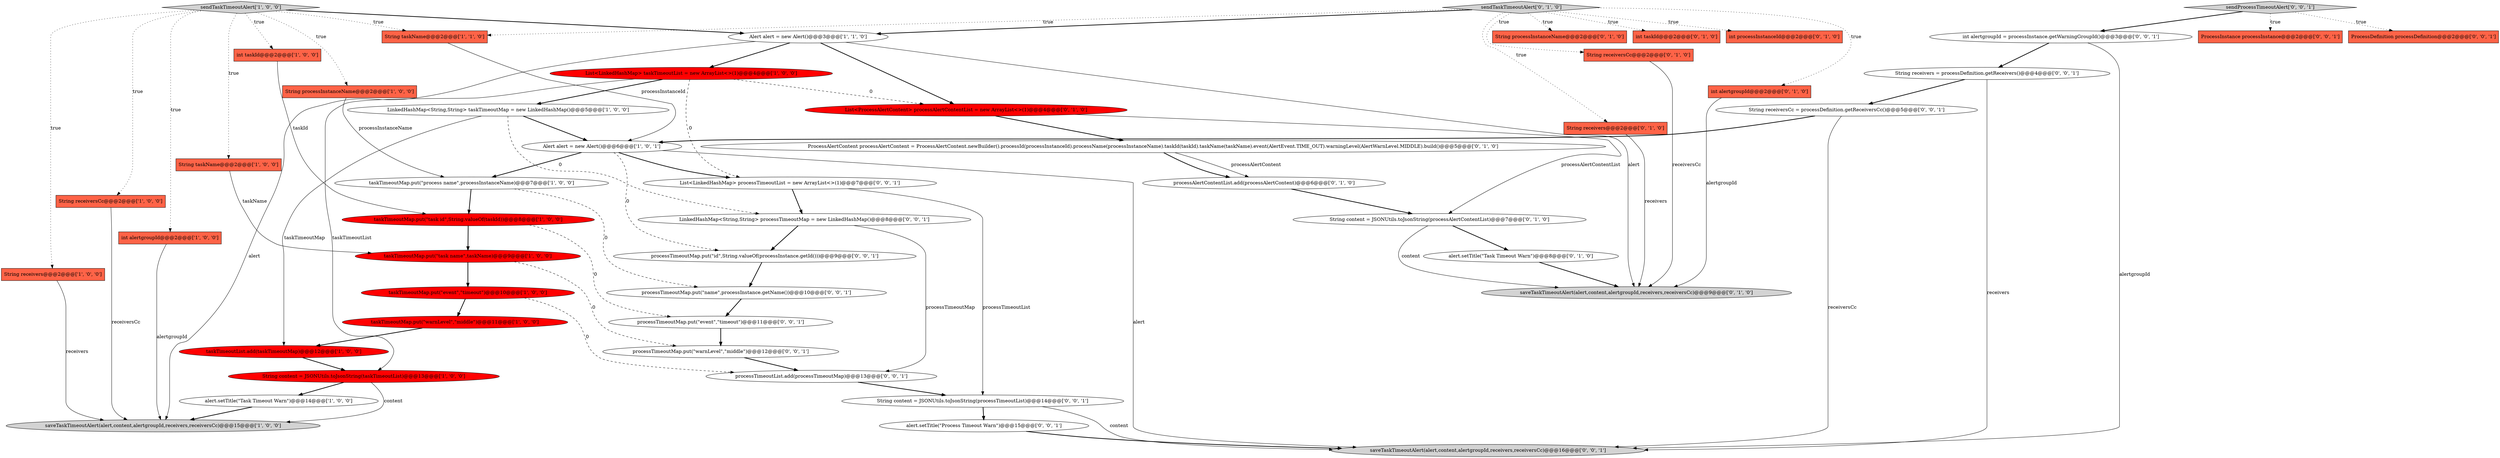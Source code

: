 digraph {
37 [style = filled, label = "processTimeoutMap.put(\"name\",processInstance.getName())@@@10@@@['0', '0', '1']", fillcolor = white, shape = ellipse image = "AAA0AAABBB3BBB"];
48 [style = filled, label = "List<LinkedHashMap> processTimeoutList = new ArrayList<>(1)@@@7@@@['0', '0', '1']", fillcolor = white, shape = ellipse image = "AAA0AAABBB3BBB"];
12 [style = filled, label = "List<LinkedHashMap> taskTimeoutList = new ArrayList<>(1)@@@4@@@['1', '0', '0']", fillcolor = red, shape = ellipse image = "AAA1AAABBB1BBB"];
24 [style = filled, label = "String processInstanceName@@@2@@@['0', '1', '0']", fillcolor = tomato, shape = box image = "AAA0AAABBB2BBB"];
33 [style = filled, label = "List<ProcessAlertContent> processAlertContentList = new ArrayList<>(1)@@@4@@@['0', '1', '0']", fillcolor = red, shape = ellipse image = "AAA1AAABBB2BBB"];
3 [style = filled, label = "String content = JSONUtils.toJsonString(taskTimeoutList)@@@13@@@['1', '0', '0']", fillcolor = red, shape = ellipse image = "AAA1AAABBB1BBB"];
25 [style = filled, label = "String receiversCc@@@2@@@['0', '1', '0']", fillcolor = tomato, shape = box image = "AAA0AAABBB2BBB"];
26 [style = filled, label = "String content = JSONUtils.toJsonString(processAlertContentList)@@@7@@@['0', '1', '0']", fillcolor = white, shape = ellipse image = "AAA0AAABBB2BBB"];
14 [style = filled, label = "sendTaskTimeoutAlert['1', '0', '0']", fillcolor = lightgray, shape = diamond image = "AAA0AAABBB1BBB"];
31 [style = filled, label = "ProcessAlertContent processAlertContent = ProcessAlertContent.newBuilder().processId(processInstanceId).processName(processInstanceName).taskId(taskId).taskName(taskName).event(AlertEvent.TIME_OUT).warningLevel(AlertWarnLevel.MIDDLE).build()@@@5@@@['0', '1', '0']", fillcolor = white, shape = ellipse image = "AAA0AAABBB2BBB"];
23 [style = filled, label = "alert.setTitle(\"Task Timeout Warn\")@@@8@@@['0', '1', '0']", fillcolor = white, shape = ellipse image = "AAA0AAABBB2BBB"];
42 [style = filled, label = "processTimeoutMap.put(\"warnLevel\",\"middle\")@@@12@@@['0', '0', '1']", fillcolor = white, shape = ellipse image = "AAA0AAABBB3BBB"];
29 [style = filled, label = "int taskId@@@2@@@['0', '1', '0']", fillcolor = tomato, shape = box image = "AAA0AAABBB2BBB"];
49 [style = filled, label = "sendProcessTimeoutAlert['0', '0', '1']", fillcolor = lightgray, shape = diamond image = "AAA0AAABBB3BBB"];
16 [style = filled, label = "Alert alert = new Alert()@@@3@@@['1', '1', '0']", fillcolor = white, shape = ellipse image = "AAA0AAABBB1BBB"];
20 [style = filled, label = "LinkedHashMap<String,String> taskTimeoutMap = new LinkedHashMap()@@@5@@@['1', '0', '0']", fillcolor = white, shape = ellipse image = "AAA0AAABBB1BBB"];
11 [style = filled, label = "String taskName@@@2@@@['1', '0', '0']", fillcolor = tomato, shape = box image = "AAA0AAABBB1BBB"];
15 [style = filled, label = "int taskId@@@2@@@['1', '0', '0']", fillcolor = tomato, shape = box image = "AAA0AAABBB1BBB"];
28 [style = filled, label = "int processInstanceId@@@2@@@['0', '1', '0']", fillcolor = tomato, shape = box image = "AAA0AAABBB2BBB"];
27 [style = filled, label = "saveTaskTimeoutAlert(alert,content,alertgroupId,receivers,receiversCc)@@@9@@@['0', '1', '0']", fillcolor = lightgray, shape = ellipse image = "AAA0AAABBB2BBB"];
39 [style = filled, label = "LinkedHashMap<String,String> processTimeoutMap = new LinkedHashMap()@@@8@@@['0', '0', '1']", fillcolor = white, shape = ellipse image = "AAA0AAABBB3BBB"];
40 [style = filled, label = "ProcessInstance processInstance@@@2@@@['0', '0', '1']", fillcolor = tomato, shape = box image = "AAA0AAABBB3BBB"];
41 [style = filled, label = "processTimeoutList.add(processTimeoutMap)@@@13@@@['0', '0', '1']", fillcolor = white, shape = ellipse image = "AAA0AAABBB3BBB"];
17 [style = filled, label = "String processInstanceName@@@2@@@['1', '0', '0']", fillcolor = tomato, shape = box image = "AAA0AAABBB1BBB"];
0 [style = filled, label = "String receiversCc@@@2@@@['1', '0', '0']", fillcolor = tomato, shape = box image = "AAA0AAABBB1BBB"];
34 [style = filled, label = "int alertgroupId = processInstance.getWarningGroupId()@@@3@@@['0', '0', '1']", fillcolor = white, shape = ellipse image = "AAA0AAABBB3BBB"];
35 [style = filled, label = "processTimeoutMap.put(\"event\",\"timeout\")@@@11@@@['0', '0', '1']", fillcolor = white, shape = ellipse image = "AAA0AAABBB3BBB"];
44 [style = filled, label = "String content = JSONUtils.toJsonString(processTimeoutList)@@@14@@@['0', '0', '1']", fillcolor = white, shape = ellipse image = "AAA0AAABBB3BBB"];
7 [style = filled, label = "taskTimeoutList.add(taskTimeoutMap)@@@12@@@['1', '0', '0']", fillcolor = red, shape = ellipse image = "AAA1AAABBB1BBB"];
10 [style = filled, label = "taskTimeoutMap.put(\"warnLevel\",\"middle\")@@@11@@@['1', '0', '0']", fillcolor = red, shape = ellipse image = "AAA1AAABBB1BBB"];
46 [style = filled, label = "processTimeoutMap.put(\"id\",String.valueOf(processInstance.getId()))@@@9@@@['0', '0', '1']", fillcolor = white, shape = ellipse image = "AAA0AAABBB3BBB"];
4 [style = filled, label = "taskTimeoutMap.put(\"task name\",taskName)@@@9@@@['1', '0', '0']", fillcolor = red, shape = ellipse image = "AAA1AAABBB1BBB"];
18 [style = filled, label = "int alertgroupId@@@2@@@['1', '0', '0']", fillcolor = tomato, shape = box image = "AAA0AAABBB1BBB"];
5 [style = filled, label = "alert.setTitle(\"Task Timeout Warn\")@@@14@@@['1', '0', '0']", fillcolor = white, shape = ellipse image = "AAA0AAABBB1BBB"];
13 [style = filled, label = "taskTimeoutMap.put(\"process name\",processInstanceName)@@@7@@@['1', '0', '0']", fillcolor = white, shape = ellipse image = "AAA0AAABBB1BBB"];
21 [style = filled, label = "sendTaskTimeoutAlert['0', '1', '0']", fillcolor = lightgray, shape = diamond image = "AAA0AAABBB2BBB"];
36 [style = filled, label = "saveTaskTimeoutAlert(alert,content,alertgroupId,receivers,receiversCc)@@@16@@@['0', '0', '1']", fillcolor = lightgray, shape = ellipse image = "AAA0AAABBB3BBB"];
30 [style = filled, label = "int alertgroupId@@@2@@@['0', '1', '0']", fillcolor = tomato, shape = box image = "AAA0AAABBB2BBB"];
1 [style = filled, label = "taskTimeoutMap.put(\"event\",\"timeout\")@@@10@@@['1', '0', '0']", fillcolor = red, shape = ellipse image = "AAA1AAABBB1BBB"];
6 [style = filled, label = "Alert alert = new Alert()@@@6@@@['1', '0', '1']", fillcolor = white, shape = ellipse image = "AAA0AAABBB1BBB"];
2 [style = filled, label = "taskTimeoutMap.put(\"task id\",String.valueOf(taskId))@@@8@@@['1', '0', '0']", fillcolor = red, shape = ellipse image = "AAA1AAABBB1BBB"];
9 [style = filled, label = "String receivers@@@2@@@['1', '0', '0']", fillcolor = tomato, shape = box image = "AAA0AAABBB1BBB"];
22 [style = filled, label = "String receivers@@@2@@@['0', '1', '0']", fillcolor = tomato, shape = box image = "AAA0AAABBB2BBB"];
47 [style = filled, label = "String receiversCc = processDefinition.getReceiversCc()@@@5@@@['0', '0', '1']", fillcolor = white, shape = ellipse image = "AAA0AAABBB3BBB"];
8 [style = filled, label = "saveTaskTimeoutAlert(alert,content,alertgroupId,receivers,receiversCc)@@@15@@@['1', '0', '0']", fillcolor = lightgray, shape = ellipse image = "AAA0AAABBB1BBB"];
32 [style = filled, label = "processAlertContentList.add(processAlertContent)@@@6@@@['0', '1', '0']", fillcolor = white, shape = ellipse image = "AAA0AAABBB2BBB"];
45 [style = filled, label = "alert.setTitle(\"Process Timeout Warn\")@@@15@@@['0', '0', '1']", fillcolor = white, shape = ellipse image = "AAA0AAABBB3BBB"];
43 [style = filled, label = "ProcessDefinition processDefinition@@@2@@@['0', '0', '1']", fillcolor = tomato, shape = box image = "AAA0AAABBB3BBB"];
19 [style = filled, label = "String taskName@@@2@@@['1', '1', '0']", fillcolor = tomato, shape = box image = "AAA0AAABBB1BBB"];
38 [style = filled, label = "String receivers = processDefinition.getReceivers()@@@4@@@['0', '0', '1']", fillcolor = white, shape = ellipse image = "AAA0AAABBB3BBB"];
14->16 [style = bold, label=""];
5->8 [style = bold, label=""];
13->37 [style = dashed, label="0"];
42->41 [style = bold, label=""];
47->6 [style = bold, label=""];
14->19 [style = dotted, label="true"];
39->46 [style = bold, label=""];
12->33 [style = dashed, label="0"];
19->6 [style = solid, label="processInstanceId"];
23->27 [style = bold, label=""];
14->0 [style = dotted, label="true"];
15->2 [style = solid, label="taskId"];
35->42 [style = bold, label=""];
2->35 [style = dashed, label="0"];
31->32 [style = bold, label=""];
33->26 [style = solid, label="processAlertContentList"];
3->8 [style = solid, label="content"];
21->29 [style = dotted, label="true"];
45->36 [style = bold, label=""];
48->44 [style = solid, label="processTimeoutList"];
30->27 [style = solid, label="alertgroupId"];
12->20 [style = bold, label=""];
9->8 [style = solid, label="receivers"];
38->36 [style = solid, label="receivers"];
21->22 [style = dotted, label="true"];
44->36 [style = solid, label="content"];
6->36 [style = solid, label="alert"];
20->6 [style = bold, label=""];
1->41 [style = dashed, label="0"];
49->34 [style = bold, label=""];
2->4 [style = bold, label=""];
12->3 [style = solid, label="taskTimeoutList"];
25->27 [style = solid, label="receiversCc"];
10->7 [style = bold, label=""];
32->26 [style = bold, label=""];
18->8 [style = solid, label="alertgroupId"];
7->3 [style = bold, label=""];
48->39 [style = bold, label=""];
46->37 [style = bold, label=""];
21->28 [style = dotted, label="true"];
26->27 [style = solid, label="content"];
21->25 [style = dotted, label="true"];
14->17 [style = dotted, label="true"];
6->46 [style = dashed, label="0"];
14->15 [style = dotted, label="true"];
3->5 [style = bold, label=""];
47->36 [style = solid, label="receiversCc"];
39->41 [style = solid, label="processTimeoutMap"];
0->8 [style = solid, label="receiversCc"];
21->24 [style = dotted, label="true"];
20->7 [style = solid, label="taskTimeoutMap"];
31->32 [style = solid, label="processAlertContent"];
16->33 [style = bold, label=""];
17->13 [style = solid, label="processInstanceName"];
34->36 [style = solid, label="alertgroupId"];
16->8 [style = solid, label="alert"];
21->30 [style = dotted, label="true"];
6->13 [style = bold, label=""];
26->23 [style = bold, label=""];
21->19 [style = dotted, label="true"];
49->40 [style = dotted, label="true"];
13->2 [style = bold, label=""];
4->42 [style = dashed, label="0"];
21->16 [style = bold, label=""];
33->31 [style = bold, label=""];
38->47 [style = bold, label=""];
14->11 [style = dotted, label="true"];
4->1 [style = bold, label=""];
14->9 [style = dotted, label="true"];
34->38 [style = bold, label=""];
37->35 [style = bold, label=""];
20->39 [style = dashed, label="0"];
22->27 [style = solid, label="receivers"];
1->10 [style = bold, label=""];
44->45 [style = bold, label=""];
41->44 [style = bold, label=""];
16->12 [style = bold, label=""];
14->18 [style = dotted, label="true"];
49->43 [style = dotted, label="true"];
16->27 [style = solid, label="alert"];
12->48 [style = dashed, label="0"];
6->48 [style = bold, label=""];
11->4 [style = solid, label="taskName"];
}
